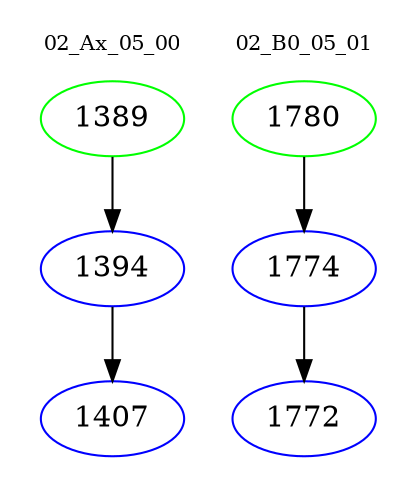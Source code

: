 digraph{
subgraph cluster_0 {
color = white
label = "02_Ax_05_00";
fontsize=10;
T0_1389 [label="1389", color="green"]
T0_1389 -> T0_1394 [color="black"]
T0_1394 [label="1394", color="blue"]
T0_1394 -> T0_1407 [color="black"]
T0_1407 [label="1407", color="blue"]
}
subgraph cluster_1 {
color = white
label = "02_B0_05_01";
fontsize=10;
T1_1780 [label="1780", color="green"]
T1_1780 -> T1_1774 [color="black"]
T1_1774 [label="1774", color="blue"]
T1_1774 -> T1_1772 [color="black"]
T1_1772 [label="1772", color="blue"]
}
}
